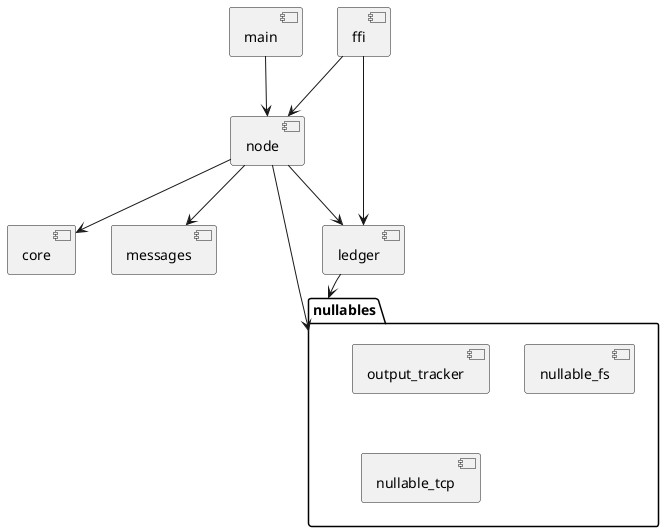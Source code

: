 @startuml "Split crates"

[nullables]
[core]
[ledger]
[messages]
[node]
[main]
[ffi]

folder "nullables"{
[output_tracker]
[nullable_fs]
[nullable_tcp]
}

[main] --> [node]
[node] --> [core]
[node] --> [ledger]
[node] --> [messages]
[node] --> "nullables"
[ledger] --> "nullables"
[ffi] --> [ledger]
[ffi] --> [node]

@enduml